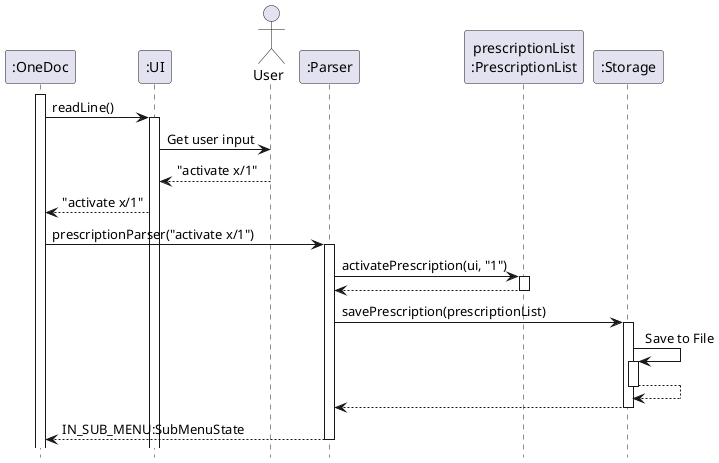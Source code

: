 @startuml
hide footbox

participant ":OneDoc" as F
participant ":UI" as B
actor User as A
participant ":Parser" as C
participant "prescriptionList\n:PrescriptionList" as D
participant ":Storage" as E

activate F

F -> B : readLine()
activate B

B -> A : Get user input
A --> B : "activate x/1"

B --> F : "activate x/1"

F -> C : prescriptionParser("activate x/1")
activate C

C -> D : activatePrescription(ui, "1")
activate D
return

C -> E : savePrescription(prescriptionList)
activate E

E -> E : Save to File
activate E
return
return

return IN_SUB_MENU:SubMenuState

@enduml